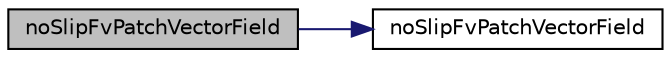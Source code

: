 digraph "noSlipFvPatchVectorField"
{
  bgcolor="transparent";
  edge [fontname="Helvetica",fontsize="10",labelfontname="Helvetica",labelfontsize="10"];
  node [fontname="Helvetica",fontsize="10",shape=record];
  rankdir="LR";
  Node1 [label="noSlipFvPatchVectorField",height=0.2,width=0.4,color="black", fillcolor="grey75", style="filled", fontcolor="black"];
  Node1 -> Node2 [color="midnightblue",fontsize="10",style="solid",fontname="Helvetica"];
  Node2 [label="noSlipFvPatchVectorField",height=0.2,width=0.4,color="black",URL="$a01686.html#a8e6b556102b4ce936ac0e2ed9eb02ed8",tooltip="Construct from patch and internal field. "];
}
